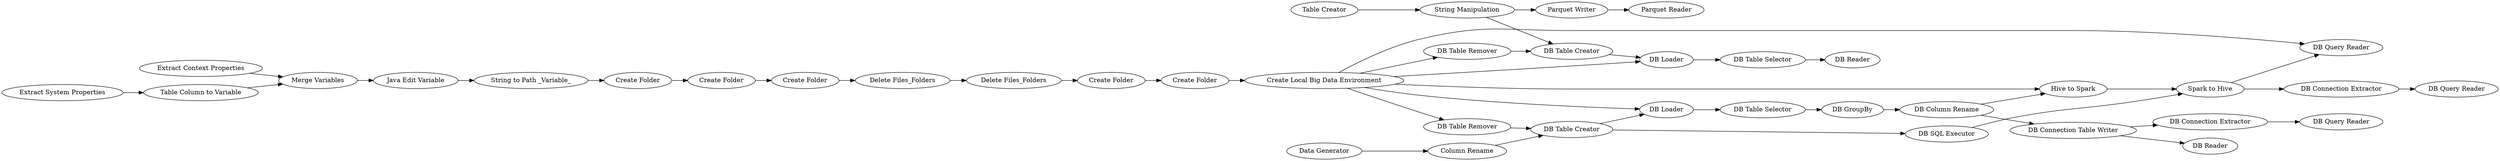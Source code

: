 digraph {
	"5778675615763968715_83" [label="DB Reader"]
	"5778675615763968715_82" [label="DB Table Selector"]
	"8480434354640389580_57" [label="Delete Files_Folders"]
	"5778675615763968715_78" [label="DB Table Selector"]
	"8480434354640389580_48" [label="String to Path _Variable_"]
	"5778675615763968715_74" [label="DB Connection Table Writer"]
	"8480434354640389580_53" [label="Create Folder"]
	"8480434354640389580_50" [label="Merge Variables"]
	"8480434354640389580_47" [label="Create Folder"]
	"5778675615763968715_91" [label="DB Table Creator"]
	"5778675615763968715_89" [label="DB Table Creator"]
	"5778675615763968715_96" [label="DB Connection Extractor"]
	"5778675615763968715_1" [label="Table Creator"]
	"5778675615763968715_73" [label="DB Column Rename"]
	"5778675615763968715_68" [label="DB Table Remover"]
	"8480434354640389580_59" [label="Create Folder"]
	"5778675615763968715_93" [label="DB Query Reader"]
	"8480434354640389580_49" [label="Java Edit Variable"]
	"5778675615763968715_92" [label="Parquet Reader"]
	"5778675615763968715_2" [label="Data Generator"]
	"5778675615763968715_36" [label="Spark to Hive"]
	"8480434354640389580_28" [label="Extract System Properties"]
	"5778675615763968715_34" [label="DB GroupBy"]
	"5778675615763968715_76" [label="Create Local Big Data Environment"]
	"5778675615763968715_95" [label="DB Query Reader"]
	"5778675615763968715_72" [label="Column Rename"]
	"5778675615763968715_35" [label="Hive to Spark"]
	"8480434354640389580_60" [label="Create Folder"]
	"5778675615763968715_84" [label="Parquet Writer"]
	"5778675615763968715_71" [label="DB SQL Executor"]
	"8480434354640389580_52" [label="Create Folder"]
	"8480434354640389580_61" [label="Extract Context Properties"]
	"8480434354640389580_56" [label="Delete Files_Folders"]
	"8480434354640389580_51" [label="Table Column to Variable"]
	"5778675615763968715_4" [label="String Manipulation"]
	"5778675615763968715_77" [label="DB Loader"]
	"5778675615763968715_81" [label="DB Loader"]
	"5778675615763968715_79" [label="DB Table Remover"]
	"5778675615763968715_37" [label="DB Query Reader"]
	"5778675615763968715_94" [label="DB Connection Extractor"]
	"5778675615763968715_75" [label="DB Reader"]
	"5778675615763968715_81" -> "5778675615763968715_82"
	"5778675615763968715_94" -> "5778675615763968715_93"
	"5778675615763968715_71" -> "5778675615763968715_36"
	"8480434354640389580_48" -> "8480434354640389580_47"
	"8480434354640389580_59" -> "5778675615763968715_76"
	"5778675615763968715_72" -> "5778675615763968715_89"
	"8480434354640389580_60" -> "8480434354640389580_59"
	"5778675615763968715_89" -> "5778675615763968715_71"
	"8480434354640389580_61" -> "8480434354640389580_50"
	"8480434354640389580_50" -> "8480434354640389580_49"
	"8480434354640389580_28" -> "8480434354640389580_51"
	"5778675615763968715_96" -> "5778675615763968715_95"
	"5778675615763968715_76" -> "5778675615763968715_79"
	"5778675615763968715_91" -> "5778675615763968715_81"
	"5778675615763968715_73" -> "5778675615763968715_74"
	"5778675615763968715_36" -> "5778675615763968715_37"
	"8480434354640389580_57" -> "8480434354640389580_56"
	"5778675615763968715_36" -> "5778675615763968715_96"
	"8480434354640389580_51" -> "8480434354640389580_50"
	"5778675615763968715_76" -> "5778675615763968715_37"
	"5778675615763968715_78" -> "5778675615763968715_34"
	"5778675615763968715_82" -> "5778675615763968715_83"
	"8480434354640389580_49" -> "8480434354640389580_48"
	"5778675615763968715_4" -> "5778675615763968715_91"
	"5778675615763968715_34" -> "5778675615763968715_73"
	"8480434354640389580_47" -> "8480434354640389580_52"
	"5778675615763968715_89" -> "5778675615763968715_77"
	"5778675615763968715_68" -> "5778675615763968715_89"
	"5778675615763968715_79" -> "5778675615763968715_91"
	"5778675615763968715_76" -> "5778675615763968715_35"
	"5778675615763968715_35" -> "5778675615763968715_36"
	"5778675615763968715_74" -> "5778675615763968715_75"
	"5778675615763968715_77" -> "5778675615763968715_78"
	"5778675615763968715_73" -> "5778675615763968715_35"
	"5778675615763968715_4" -> "5778675615763968715_84"
	"5778675615763968715_84" -> "5778675615763968715_92"
	"8480434354640389580_52" -> "8480434354640389580_53"
	"5778675615763968715_76" -> "5778675615763968715_77"
	"5778675615763968715_76" -> "5778675615763968715_81"
	"5778675615763968715_76" -> "5778675615763968715_68"
	"8480434354640389580_56" -> "8480434354640389580_60"
	"8480434354640389580_53" -> "8480434354640389580_57"
	"5778675615763968715_2" -> "5778675615763968715_72"
	"5778675615763968715_1" -> "5778675615763968715_4"
	"5778675615763968715_74" -> "5778675615763968715_94"
	rankdir=LR
}
